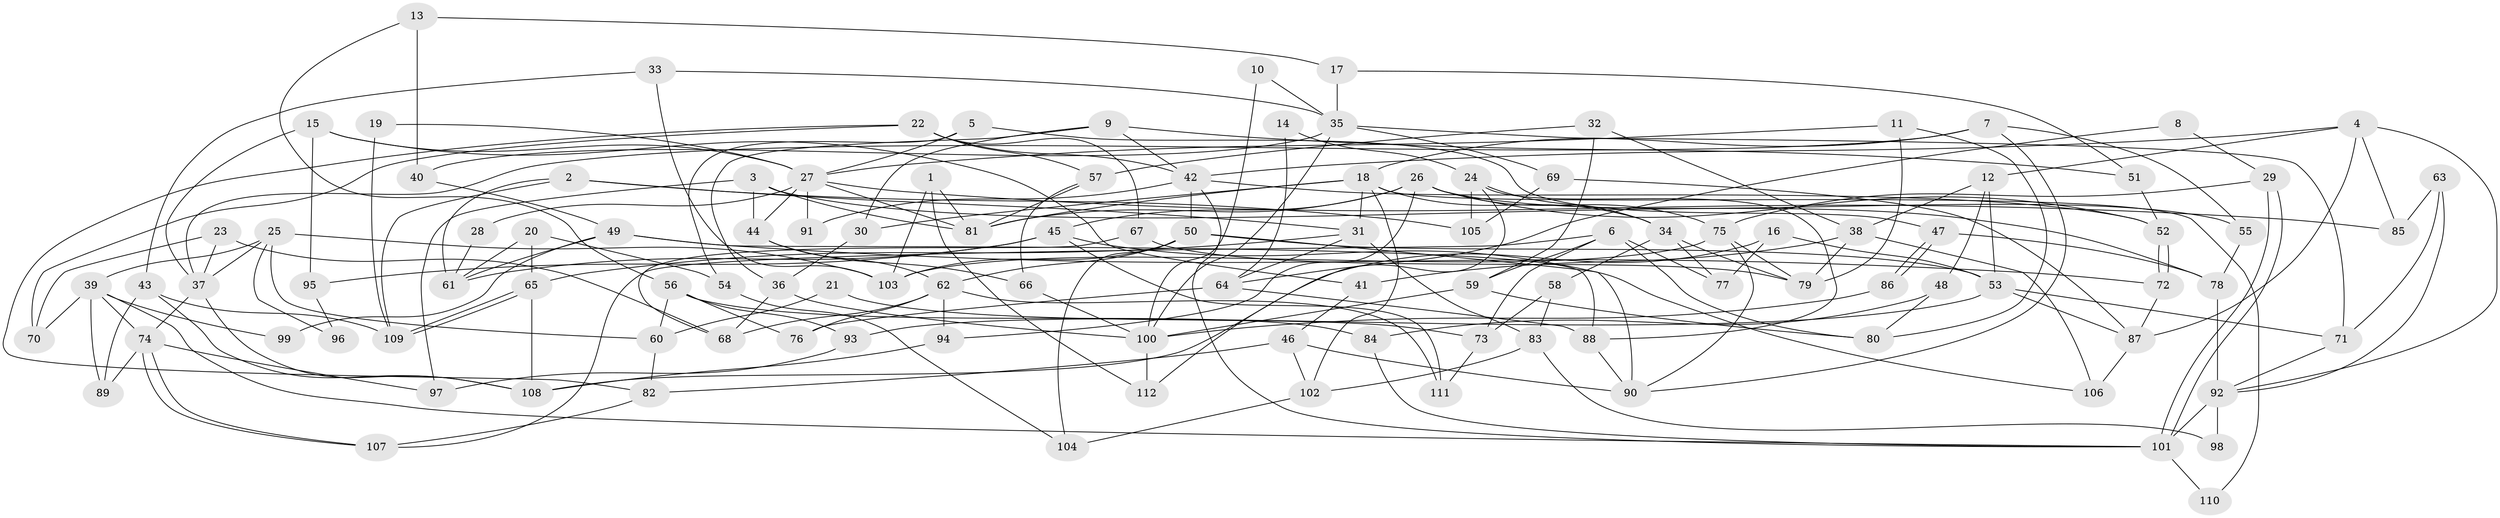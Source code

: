 // Generated by graph-tools (version 1.1) at 2025/26/03/09/25 03:26:13]
// undirected, 112 vertices, 224 edges
graph export_dot {
graph [start="1"]
  node [color=gray90,style=filled];
  1;
  2;
  3;
  4;
  5;
  6;
  7;
  8;
  9;
  10;
  11;
  12;
  13;
  14;
  15;
  16;
  17;
  18;
  19;
  20;
  21;
  22;
  23;
  24;
  25;
  26;
  27;
  28;
  29;
  30;
  31;
  32;
  33;
  34;
  35;
  36;
  37;
  38;
  39;
  40;
  41;
  42;
  43;
  44;
  45;
  46;
  47;
  48;
  49;
  50;
  51;
  52;
  53;
  54;
  55;
  56;
  57;
  58;
  59;
  60;
  61;
  62;
  63;
  64;
  65;
  66;
  67;
  68;
  69;
  70;
  71;
  72;
  73;
  74;
  75;
  76;
  77;
  78;
  79;
  80;
  81;
  82;
  83;
  84;
  85;
  86;
  87;
  88;
  89;
  90;
  91;
  92;
  93;
  94;
  95;
  96;
  97;
  98;
  99;
  100;
  101;
  102;
  103;
  104;
  105;
  106;
  107;
  108;
  109;
  110;
  111;
  112;
  1 -- 103;
  1 -- 81;
  1 -- 112;
  2 -- 105;
  2 -- 61;
  2 -- 31;
  2 -- 109;
  3 -- 81;
  3 -- 97;
  3 -- 44;
  3 -- 78;
  4 -- 92;
  4 -- 12;
  4 -- 42;
  4 -- 85;
  4 -- 87;
  5 -- 27;
  5 -- 47;
  5 -- 54;
  6 -- 77;
  6 -- 107;
  6 -- 59;
  6 -- 73;
  6 -- 80;
  7 -- 90;
  7 -- 37;
  7 -- 18;
  7 -- 55;
  8 -- 29;
  8 -- 64;
  9 -- 42;
  9 -- 30;
  9 -- 36;
  9 -- 51;
  10 -- 35;
  10 -- 100;
  11 -- 27;
  11 -- 80;
  11 -- 79;
  12 -- 48;
  12 -- 38;
  12 -- 53;
  13 -- 40;
  13 -- 17;
  13 -- 56;
  14 -- 24;
  14 -- 64;
  15 -- 37;
  15 -- 27;
  15 -- 41;
  15 -- 95;
  16 -- 108;
  16 -- 53;
  16 -- 77;
  17 -- 51;
  17 -- 35;
  18 -- 31;
  18 -- 30;
  18 -- 34;
  18 -- 81;
  18 -- 102;
  18 -- 110;
  19 -- 109;
  19 -- 27;
  20 -- 54;
  20 -- 65;
  20 -- 61;
  21 -- 73;
  21 -- 60;
  22 -- 42;
  22 -- 57;
  22 -- 67;
  22 -- 70;
  22 -- 82;
  23 -- 37;
  23 -- 70;
  23 -- 68;
  24 -- 34;
  24 -- 88;
  24 -- 105;
  24 -- 112;
  25 -- 103;
  25 -- 39;
  25 -- 37;
  25 -- 60;
  25 -- 96;
  26 -- 81;
  26 -- 94;
  26 -- 45;
  26 -- 52;
  26 -- 55;
  26 -- 75;
  27 -- 44;
  27 -- 85;
  27 -- 28;
  27 -- 81;
  27 -- 91;
  28 -- 61;
  29 -- 101;
  29 -- 101;
  29 -- 75;
  30 -- 36;
  31 -- 65;
  31 -- 64;
  31 -- 83;
  32 -- 57;
  32 -- 59;
  32 -- 38;
  33 -- 35;
  33 -- 103;
  33 -- 43;
  34 -- 79;
  34 -- 58;
  34 -- 77;
  35 -- 71;
  35 -- 100;
  35 -- 40;
  35 -- 69;
  36 -- 68;
  36 -- 100;
  37 -- 74;
  37 -- 108;
  38 -- 79;
  38 -- 41;
  38 -- 106;
  39 -- 89;
  39 -- 101;
  39 -- 70;
  39 -- 74;
  39 -- 99;
  40 -- 49;
  41 -- 46;
  42 -- 52;
  42 -- 50;
  42 -- 91;
  42 -- 101;
  43 -- 109;
  43 -- 89;
  43 -- 108;
  44 -- 62;
  44 -- 66;
  45 -- 106;
  45 -- 61;
  45 -- 95;
  45 -- 111;
  46 -- 90;
  46 -- 82;
  46 -- 102;
  47 -- 86;
  47 -- 86;
  47 -- 78;
  48 -- 80;
  48 -- 84;
  49 -- 61;
  49 -- 72;
  49 -- 88;
  49 -- 99;
  50 -- 62;
  50 -- 53;
  50 -- 90;
  50 -- 103;
  50 -- 104;
  51 -- 52;
  52 -- 72;
  52 -- 72;
  53 -- 71;
  53 -- 87;
  53 -- 93;
  54 -- 104;
  55 -- 78;
  56 -- 60;
  56 -- 76;
  56 -- 84;
  56 -- 93;
  57 -- 81;
  57 -- 66;
  58 -- 83;
  58 -- 73;
  59 -- 100;
  59 -- 80;
  60 -- 82;
  62 -- 111;
  62 -- 76;
  62 -- 68;
  62 -- 94;
  63 -- 92;
  63 -- 71;
  63 -- 85;
  64 -- 88;
  64 -- 76;
  65 -- 108;
  65 -- 109;
  65 -- 109;
  66 -- 100;
  67 -- 68;
  67 -- 79;
  69 -- 87;
  69 -- 105;
  71 -- 92;
  72 -- 87;
  73 -- 111;
  74 -- 107;
  74 -- 107;
  74 -- 89;
  74 -- 97;
  75 -- 79;
  75 -- 90;
  75 -- 103;
  78 -- 92;
  82 -- 107;
  83 -- 102;
  83 -- 98;
  84 -- 101;
  86 -- 100;
  87 -- 106;
  88 -- 90;
  92 -- 101;
  92 -- 98;
  93 -- 97;
  94 -- 108;
  95 -- 96;
  100 -- 112;
  101 -- 110;
  102 -- 104;
}
